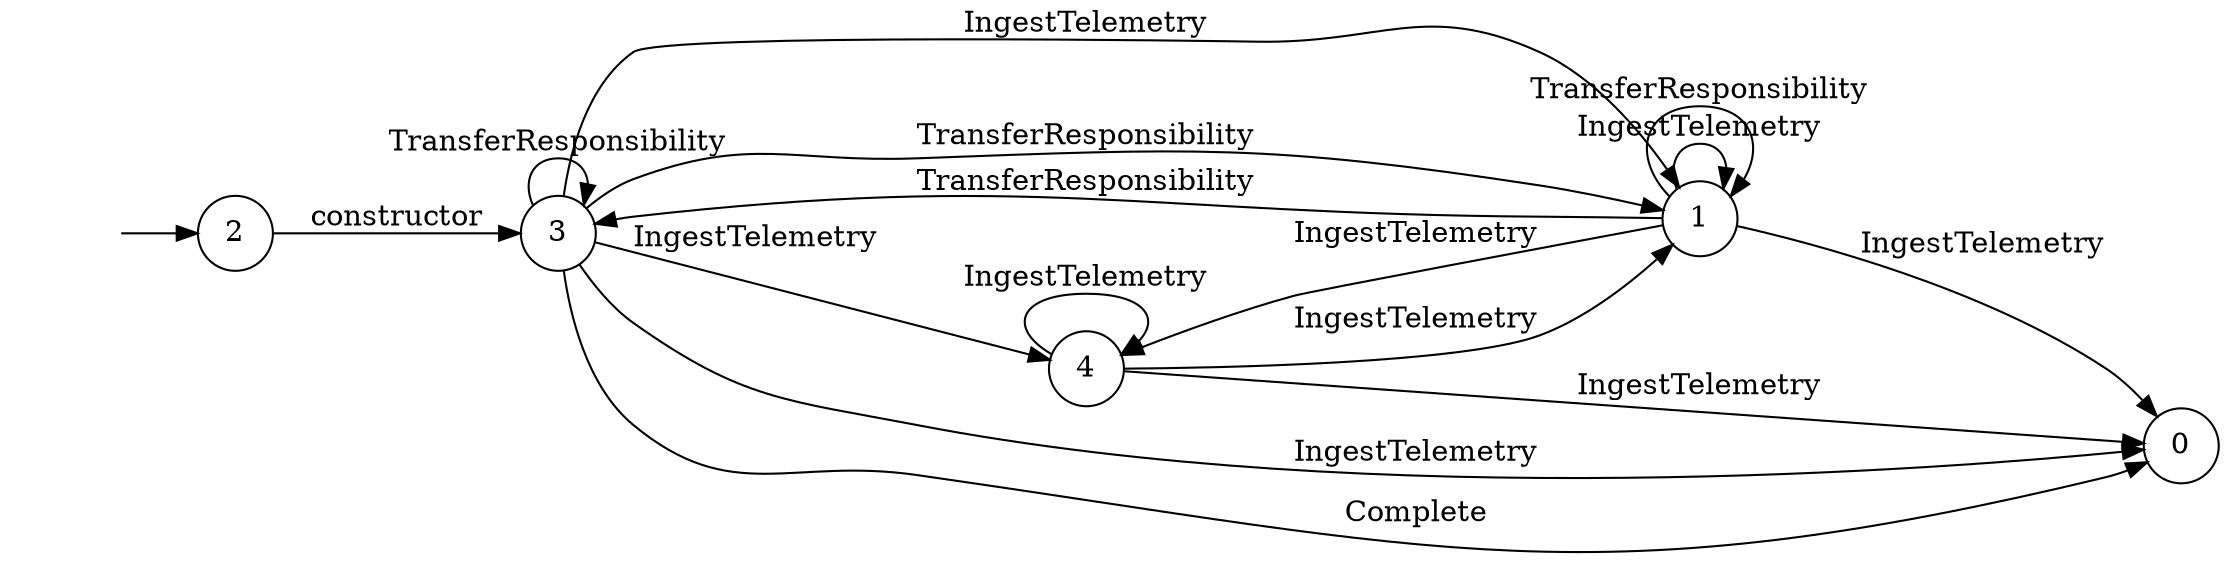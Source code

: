 digraph "Dapp-Automata-data/fuzzer/testnetdata-model-rq1/RefrigeratedTransportation/contractorplus" {
	graph [rankdir=LR]
	"" [label="" shape=plaintext]
	2 [label=2 shape=circle]
	4 [label=4 shape=circle]
	3 [label=3 shape=circle]
	1 [label=1 shape=circle]
	0 [label=0 shape=circle]
	"" -> 2 [label=""]
	1 -> 4 [label=IngestTelemetry]
	1 -> 1 [label=IngestTelemetry]
	1 -> 0 [label=IngestTelemetry]
	1 -> 1 [label=TransferResponsibility]
	1 -> 3 [label=TransferResponsibility]
	2 -> 3 [label=constructor]
	3 -> 4 [label=IngestTelemetry]
	3 -> 1 [label=IngestTelemetry]
	3 -> 0 [label=IngestTelemetry]
	3 -> 0 [label=Complete]
	3 -> 1 [label=TransferResponsibility]
	3 -> 3 [label=TransferResponsibility]
	4 -> 4 [label=IngestTelemetry]
	4 -> 1 [label=IngestTelemetry]
	4 -> 0 [label=IngestTelemetry]
}
